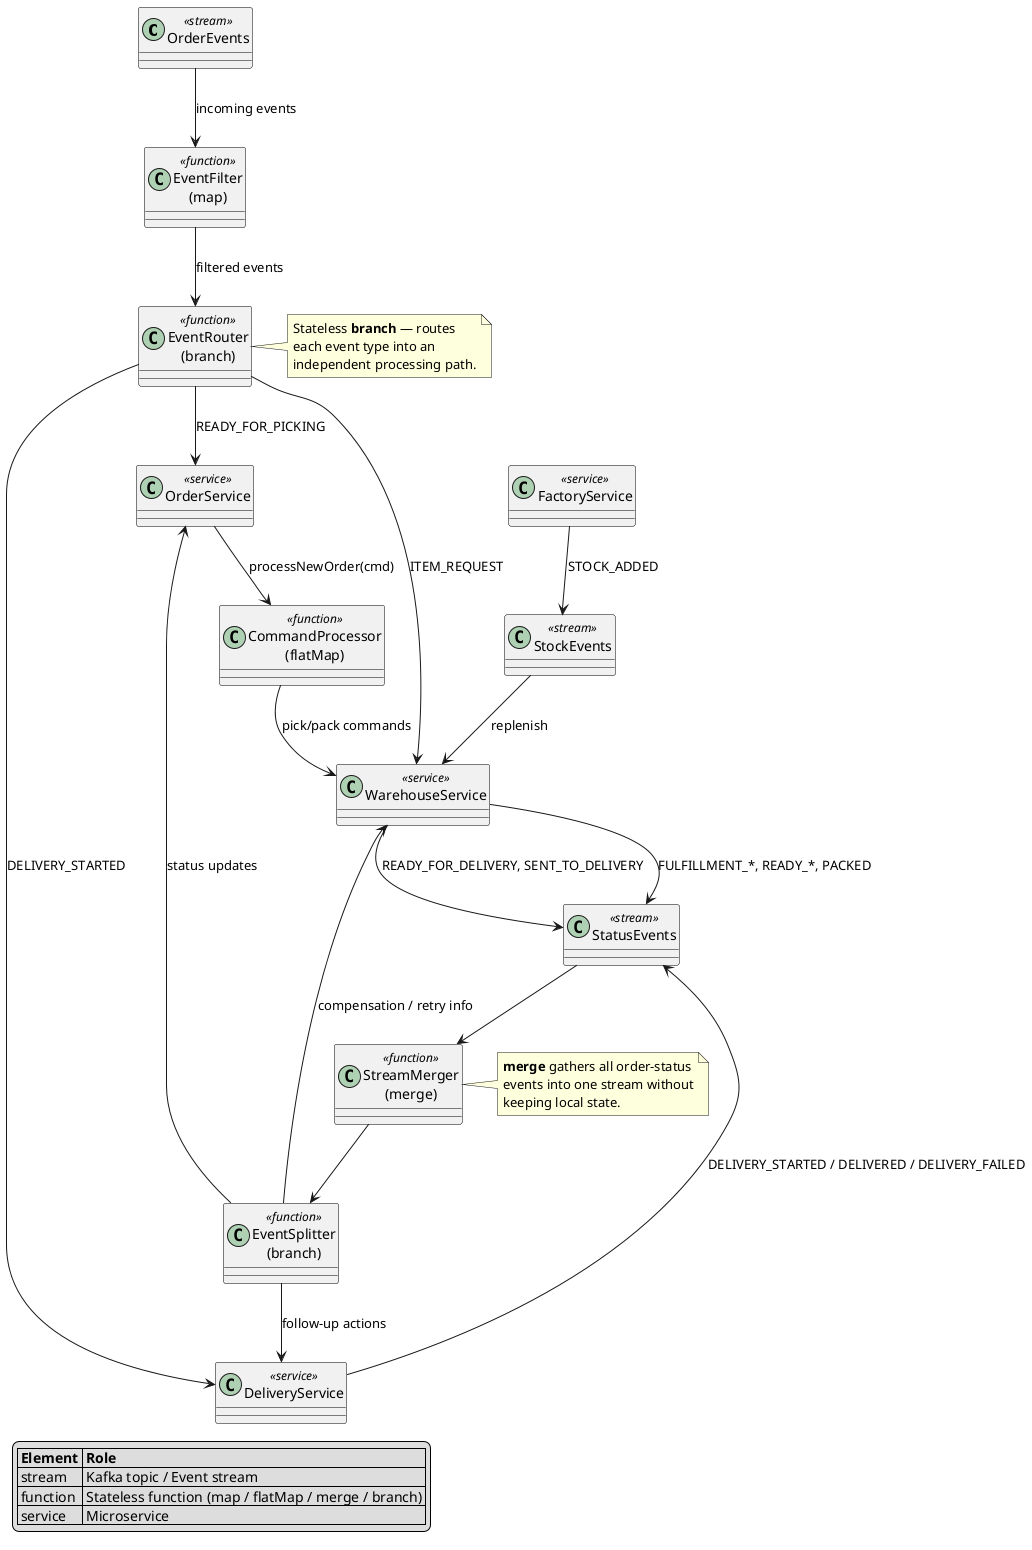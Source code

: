 @startuml
'------------------------------------------
'  General style (monochrome)
'------------------------------------------
skinparam defaultFontName Arial

skinparam class {
  BorderColor Black
  FontColor Black
  Shadowing false
}
'------------------------------------------
'  Streams
'------------------------------------------
class "OrderEvents"  as OrderStream  <<stream>>
class "StatusEvents" as StatusStream <<stream>>
class "StockEvents"  as StockStream  <<stream>>

'------------------------------------------
'  Stateless functions
'------------------------------------------
class "EventFilter\n(map)"          as EventFilter      <<function>>
class "EventRouter\n(branch)"       as EventRouter      <<function>>
class "CommandProcessor\n(flatMap)" as CommandProcessor <<function>>
class "StreamMerger\n(merge)"       as StreamMerger     <<function>>
class "EventSplitter\n(branch)"     as EventSplitter    <<function>>

'------------------------------------------
'  Services
'------------------------------------------
class "OrderService"     as OrderSvc   <<service>>
class "WarehouseService" as WareSvc    <<service>>
class "FactoryService"   as FactorySvc <<service>>
class "DeliveryService"  as DelivSvc   <<service>>

'------------------------------------------
'  Pipeline
'------------------------------------------
OrderStream   --> EventFilter                 : incoming events
EventFilter   --> EventRouter                 : filtered events
EventRouter   --> OrderSvc                    : READY_FOR_PICKING
EventRouter   --> WareSvc                     : ITEM_REQUEST
EventRouter   --> DelivSvc                    : DELIVERY_STARTED

OrderSvc      --> CommandProcessor            : processNewOrder(cmd)
CommandProcessor --> WareSvc                  : pick/pack commands

WareSvc       --> StatusStream                : FULFILLMENT_*, READY_*, PACKED
FactorySvc    --> StockStream                 : STOCK_ADDED

StockStream   --> WareSvc                     : replenish
WareSvc       --> StatusStream                : READY_FOR_DELIVERY, SENT_TO_DELIVERY

DelivSvc      --> StatusStream                : DELIVERY_STARTED / DELIVERED / DELIVERY_FAILED

StatusStream  --> StreamMerger
StreamMerger  --> EventSplitter
EventSplitter --> OrderSvc                    : status updates
EventSplitter --> WareSvc                     : compensation / retry info
EventSplitter --> DelivSvc                    : follow‑up actions

'------------------------------------------
'  Annotations
'------------------------------------------
note right of EventRouter
  Stateless **branch** — routes
  each event type into an
  independent processing path.
end note

note right of StreamMerger
  **merge** gathers all order‑status
  events into one stream without
  keeping local state.
end note

legend left
|= Element |= Role |
| stream    | Kafka topic / Event stream |
| function  | Stateless function (map / flatMap / merge / branch) |
| service   | Microservice |
endlegend
@enduml
